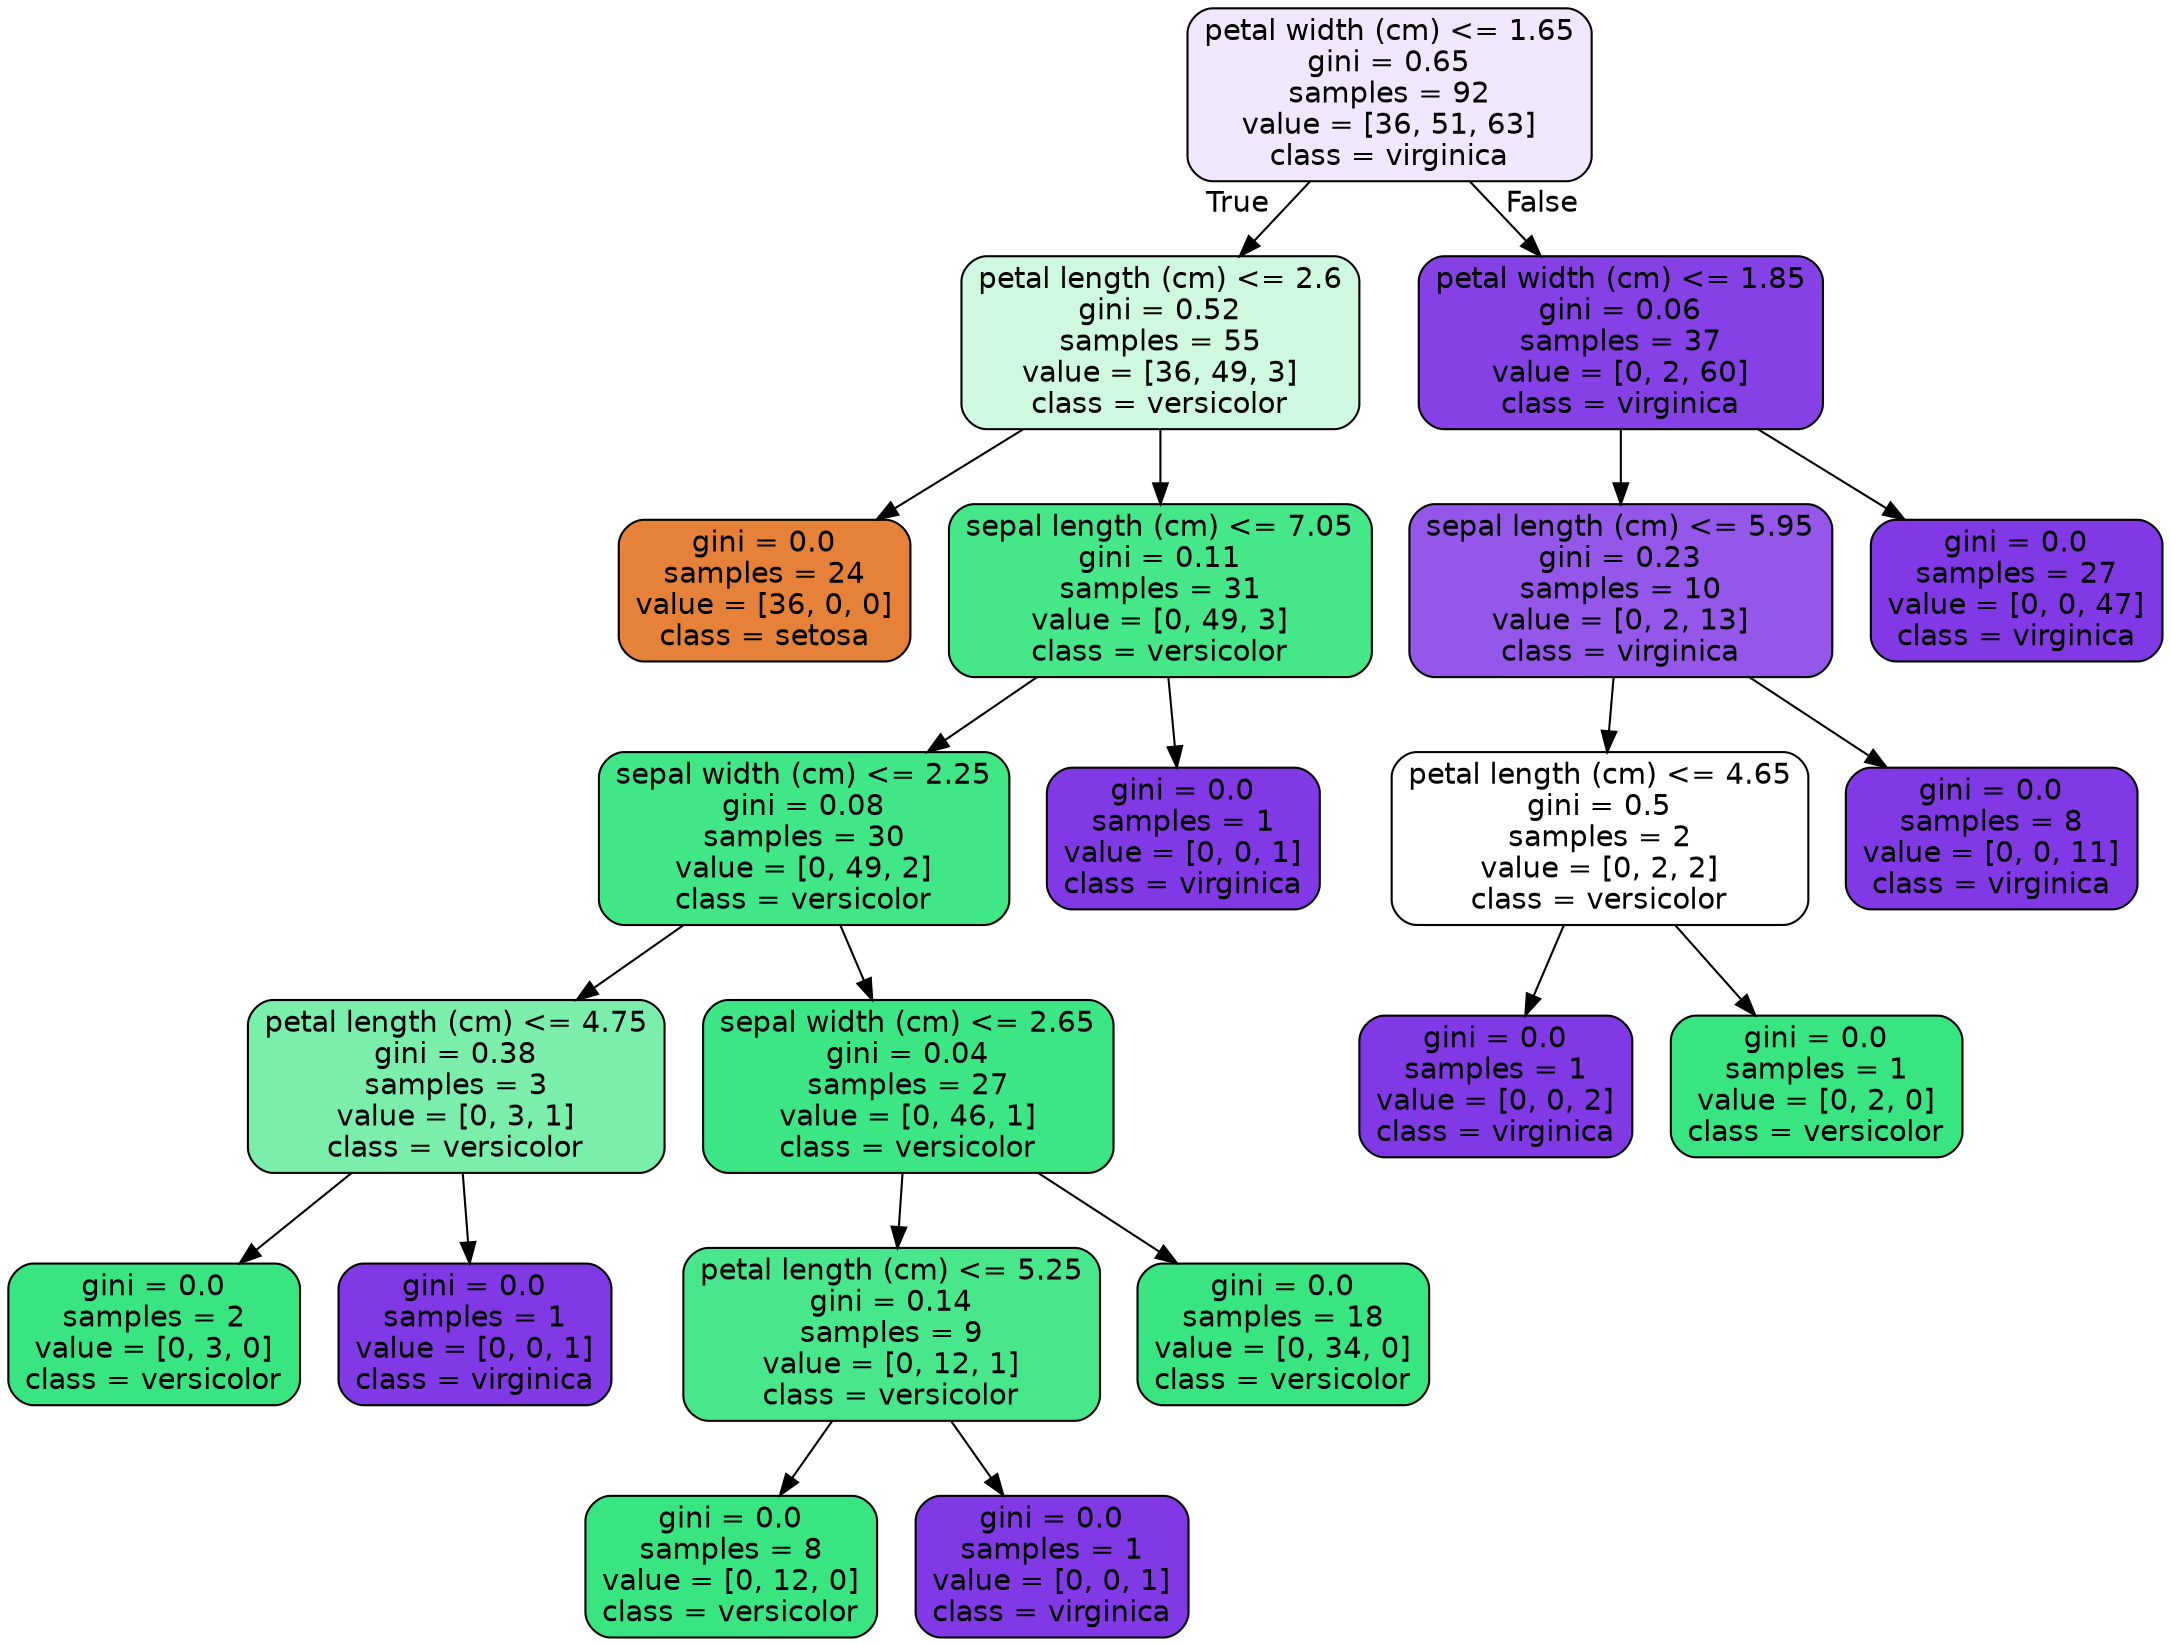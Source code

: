digraph Tree {
node [shape=box, style="filled, rounded", color="black", fontname="helvetica"] ;
edge [fontname="helvetica"] ;
0 [label="petal width (cm) <= 1.65\ngini = 0.65\nsamples = 92\nvalue = [36, 51, 63]\nclass = virginica", fillcolor="#f0e7fc"] ;
1 [label="petal length (cm) <= 2.6\ngini = 0.52\nsamples = 55\nvalue = [36, 49, 3]\nclass = versicolor", fillcolor="#cef8e0"] ;
0 -> 1 [labeldistance=2.5, labelangle=45, headlabel="True"] ;
2 [label="gini = 0.0\nsamples = 24\nvalue = [36, 0, 0]\nclass = setosa", fillcolor="#e58139"] ;
1 -> 2 ;
3 [label="sepal length (cm) <= 7.05\ngini = 0.11\nsamples = 31\nvalue = [0, 49, 3]\nclass = versicolor", fillcolor="#45e789"] ;
1 -> 3 ;
4 [label="sepal width (cm) <= 2.25\ngini = 0.08\nsamples = 30\nvalue = [0, 49, 2]\nclass = versicolor", fillcolor="#41e686"] ;
3 -> 4 ;
5 [label="petal length (cm) <= 4.75\ngini = 0.38\nsamples = 3\nvalue = [0, 3, 1]\nclass = versicolor", fillcolor="#7beeab"] ;
4 -> 5 ;
6 [label="gini = 0.0\nsamples = 2\nvalue = [0, 3, 0]\nclass = versicolor", fillcolor="#39e581"] ;
5 -> 6 ;
7 [label="gini = 0.0\nsamples = 1\nvalue = [0, 0, 1]\nclass = virginica", fillcolor="#8139e5"] ;
5 -> 7 ;
8 [label="sepal width (cm) <= 2.65\ngini = 0.04\nsamples = 27\nvalue = [0, 46, 1]\nclass = versicolor", fillcolor="#3de684"] ;
4 -> 8 ;
9 [label="petal length (cm) <= 5.25\ngini = 0.14\nsamples = 9\nvalue = [0, 12, 1]\nclass = versicolor", fillcolor="#49e78c"] ;
8 -> 9 ;
10 [label="gini = 0.0\nsamples = 8\nvalue = [0, 12, 0]\nclass = versicolor", fillcolor="#39e581"] ;
9 -> 10 ;
11 [label="gini = 0.0\nsamples = 1\nvalue = [0, 0, 1]\nclass = virginica", fillcolor="#8139e5"] ;
9 -> 11 ;
12 [label="gini = 0.0\nsamples = 18\nvalue = [0, 34, 0]\nclass = versicolor", fillcolor="#39e581"] ;
8 -> 12 ;
13 [label="gini = 0.0\nsamples = 1\nvalue = [0, 0, 1]\nclass = virginica", fillcolor="#8139e5"] ;
3 -> 13 ;
14 [label="petal width (cm) <= 1.85\ngini = 0.06\nsamples = 37\nvalue = [0, 2, 60]\nclass = virginica", fillcolor="#8540e6"] ;
0 -> 14 [labeldistance=2.5, labelangle=-45, headlabel="False"] ;
15 [label="sepal length (cm) <= 5.95\ngini = 0.23\nsamples = 10\nvalue = [0, 2, 13]\nclass = virginica", fillcolor="#9457e9"] ;
14 -> 15 ;
16 [label="petal length (cm) <= 4.65\ngini = 0.5\nsamples = 2\nvalue = [0, 2, 2]\nclass = versicolor", fillcolor="#ffffff"] ;
15 -> 16 ;
17 [label="gini = 0.0\nsamples = 1\nvalue = [0, 0, 2]\nclass = virginica", fillcolor="#8139e5"] ;
16 -> 17 ;
18 [label="gini = 0.0\nsamples = 1\nvalue = [0, 2, 0]\nclass = versicolor", fillcolor="#39e581"] ;
16 -> 18 ;
19 [label="gini = 0.0\nsamples = 8\nvalue = [0, 0, 11]\nclass = virginica", fillcolor="#8139e5"] ;
15 -> 19 ;
20 [label="gini = 0.0\nsamples = 27\nvalue = [0, 0, 47]\nclass = virginica", fillcolor="#8139e5"] ;
14 -> 20 ;
}